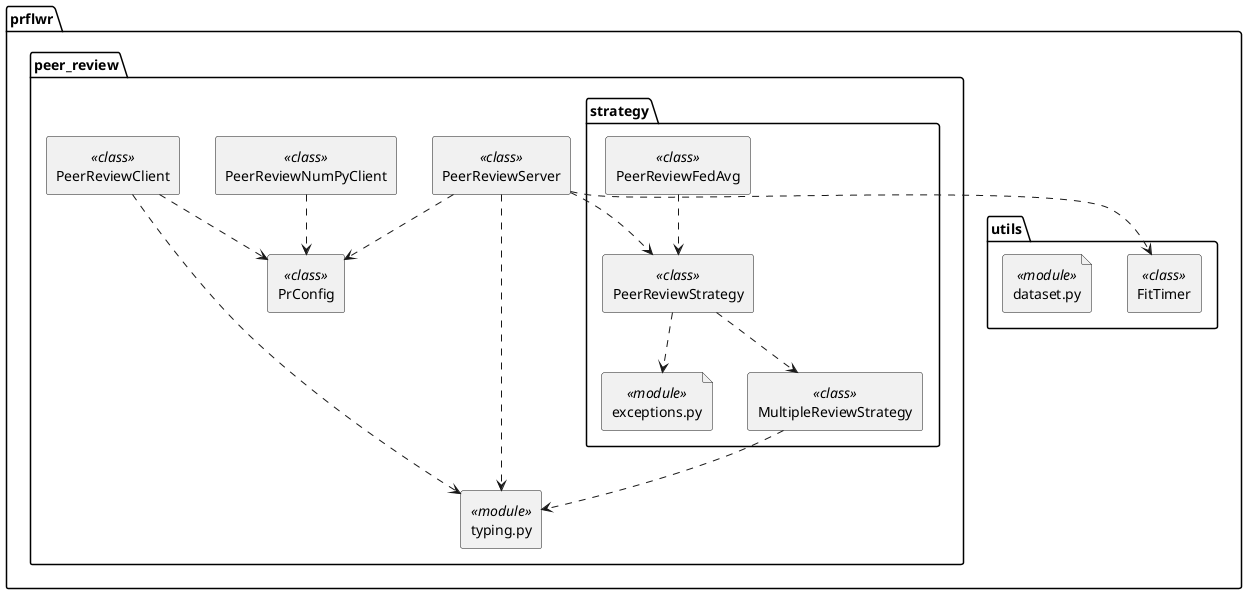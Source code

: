 @startuml prflwr_component
package prflwr {
    package peer_review {
        package strategy {
            file exceptions.py <<module>>
            rectangle MultipleReviewStrategy <<class>>
            rectangle PeerReviewFedAvg <<class>>
            rectangle PeerReviewStrategy <<class>>
        }
        rectangle PeerReviewServer <<class>>
        rectangle PeerReviewNumPyClient <<class>>
        rectangle PeerReviewClient <<class>>
        rectangle PrConfig<<class>>
        rectangle typing.py <<module>>
    }
    package utils {
        rectangle FitTimer <<class>>
        file dataset.py <<module>>
    }
}

PeerReviewServer ..> PeerReviewStrategy
PeerReviewServer ..> FitTimer
PeerReviewFedAvg ..> PeerReviewStrategy
PeerReviewStrategy ..> MultipleReviewStrategy
PeerReviewNumPyClient ..> PrConfig
PeerReviewClient ..> PrConfig
PeerReviewServer ..> PrConfig
PeerReviewStrategy ..> exceptions.py
PeerReviewClient ..> typing.py
MultipleReviewStrategy ..> typing.py
PeerReviewServer ..> typing.py
@enduml
